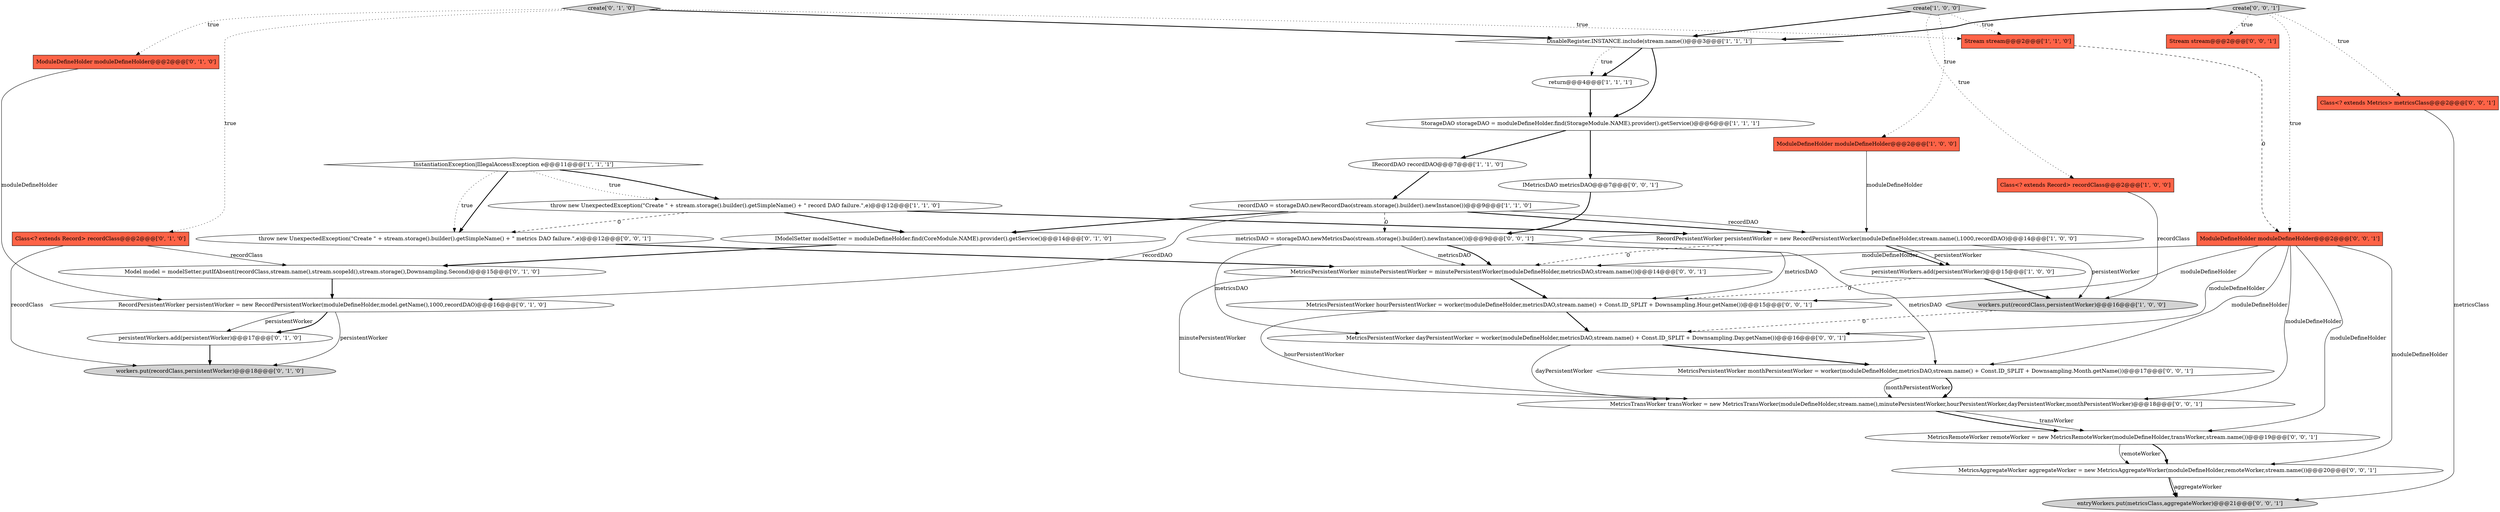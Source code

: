 digraph {
6 [style = filled, label = "DisableRegister.INSTANCE.include(stream.name())@@@3@@@['1', '1', '1']", fillcolor = white, shape = diamond image = "AAA0AAABBB1BBB"];
10 [style = filled, label = "persistentWorkers.add(persistentWorker)@@@15@@@['1', '0', '0']", fillcolor = white, shape = ellipse image = "AAA0AAABBB1BBB"];
25 [style = filled, label = "MetricsRemoteWorker remoteWorker = new MetricsRemoteWorker(moduleDefineHolder,transWorker,stream.name())@@@19@@@['0', '0', '1']", fillcolor = white, shape = ellipse image = "AAA0AAABBB3BBB"];
0 [style = filled, label = "IRecordDAO recordDAO@@@7@@@['1', '1', '0']", fillcolor = white, shape = ellipse image = "AAA0AAABBB1BBB"];
34 [style = filled, label = "MetricsPersistentWorker monthPersistentWorker = worker(moduleDefineHolder,metricsDAO,stream.name() + Const.ID_SPLIT + Downsampling.Month.getName())@@@17@@@['0', '0', '1']", fillcolor = white, shape = ellipse image = "AAA0AAABBB3BBB"];
15 [style = filled, label = "workers.put(recordClass,persistentWorker)@@@18@@@['0', '1', '0']", fillcolor = lightgray, shape = ellipse image = "AAA0AAABBB2BBB"];
32 [style = filled, label = "MetricsPersistentWorker hourPersistentWorker = worker(moduleDefineHolder,metricsDAO,stream.name() + Const.ID_SPLIT + Downsampling.Hour.getName())@@@15@@@['0', '0', '1']", fillcolor = white, shape = ellipse image = "AAA0AAABBB3BBB"];
19 [style = filled, label = "IModelSetter modelSetter = moduleDefineHolder.find(CoreModule.NAME).provider().getService()@@@14@@@['0', '1', '0']", fillcolor = white, shape = ellipse image = "AAA0AAABBB2BBB"];
16 [style = filled, label = "create['0', '1', '0']", fillcolor = lightgray, shape = diamond image = "AAA0AAABBB2BBB"];
18 [style = filled, label = "ModuleDefineHolder moduleDefineHolder@@@2@@@['0', '1', '0']", fillcolor = tomato, shape = box image = "AAA0AAABBB2BBB"];
14 [style = filled, label = "RecordPersistentWorker persistentWorker = new RecordPersistentWorker(moduleDefineHolder,model.getName(),1000,recordDAO)@@@16@@@['0', '1', '0']", fillcolor = white, shape = ellipse image = "AAA1AAABBB2BBB"];
27 [style = filled, label = "IMetricsDAO metricsDAO@@@7@@@['0', '0', '1']", fillcolor = white, shape = ellipse image = "AAA0AAABBB3BBB"];
30 [style = filled, label = "metricsDAO = storageDAO.newMetricsDao(stream.storage().builder().newInstance())@@@9@@@['0', '0', '1']", fillcolor = white, shape = ellipse image = "AAA0AAABBB3BBB"];
9 [style = filled, label = "StorageDAO storageDAO = moduleDefineHolder.find(StorageModule.NAME).provider().getService()@@@6@@@['1', '1', '1']", fillcolor = white, shape = ellipse image = "AAA0AAABBB1BBB"];
17 [style = filled, label = "Model model = modelSetter.putIfAbsent(recordClass,stream.name(),stream.scopeId(),stream.storage(),Downsampling.Second)@@@15@@@['0', '1', '0']", fillcolor = white, shape = ellipse image = "AAA1AAABBB2BBB"];
23 [style = filled, label = "MetricsPersistentWorker minutePersistentWorker = minutePersistentWorker(moduleDefineHolder,metricsDAO,stream.name())@@@14@@@['0', '0', '1']", fillcolor = white, shape = ellipse image = "AAA0AAABBB3BBB"];
5 [style = filled, label = "create['1', '0', '0']", fillcolor = lightgray, shape = diamond image = "AAA0AAABBB1BBB"];
22 [style = filled, label = "Class<? extends Metrics> metricsClass@@@2@@@['0', '0', '1']", fillcolor = tomato, shape = box image = "AAA0AAABBB3BBB"];
3 [style = filled, label = "Class<? extends Record> recordClass@@@2@@@['1', '0', '0']", fillcolor = tomato, shape = box image = "AAA0AAABBB1BBB"];
8 [style = filled, label = "recordDAO = storageDAO.newRecordDao(stream.storage().builder().newInstance())@@@9@@@['1', '1', '0']", fillcolor = white, shape = ellipse image = "AAA0AAABBB1BBB"];
36 [style = filled, label = "create['0', '0', '1']", fillcolor = lightgray, shape = diamond image = "AAA0AAABBB3BBB"];
28 [style = filled, label = "throw new UnexpectedException(\"Create \" + stream.storage().builder().getSimpleName() + \" metrics DAO failure.\",e)@@@12@@@['0', '0', '1']", fillcolor = white, shape = ellipse image = "AAA0AAABBB3BBB"];
31 [style = filled, label = "Stream stream@@@2@@@['0', '0', '1']", fillcolor = tomato, shape = box image = "AAA0AAABBB3BBB"];
24 [style = filled, label = "MetricsPersistentWorker dayPersistentWorker = worker(moduleDefineHolder,metricsDAO,stream.name() + Const.ID_SPLIT + Downsampling.Day.getName())@@@16@@@['0', '0', '1']", fillcolor = white, shape = ellipse image = "AAA0AAABBB3BBB"];
35 [style = filled, label = "ModuleDefineHolder moduleDefineHolder@@@2@@@['0', '0', '1']", fillcolor = tomato, shape = box image = "AAA0AAABBB3BBB"];
26 [style = filled, label = "MetricsAggregateWorker aggregateWorker = new MetricsAggregateWorker(moduleDefineHolder,remoteWorker,stream.name())@@@20@@@['0', '0', '1']", fillcolor = white, shape = ellipse image = "AAA0AAABBB3BBB"];
4 [style = filled, label = "ModuleDefineHolder moduleDefineHolder@@@2@@@['1', '0', '0']", fillcolor = tomato, shape = box image = "AAA0AAABBB1BBB"];
1 [style = filled, label = "workers.put(recordClass,persistentWorker)@@@16@@@['1', '0', '0']", fillcolor = lightgray, shape = ellipse image = "AAA0AAABBB1BBB"];
29 [style = filled, label = "MetricsTransWorker transWorker = new MetricsTransWorker(moduleDefineHolder,stream.name(),minutePersistentWorker,hourPersistentWorker,dayPersistentWorker,monthPersistentWorker)@@@18@@@['0', '0', '1']", fillcolor = white, shape = ellipse image = "AAA0AAABBB3BBB"];
2 [style = filled, label = "InstantiationException|IllegalAccessException e@@@11@@@['1', '1', '1']", fillcolor = white, shape = diamond image = "AAA0AAABBB1BBB"];
7 [style = filled, label = "RecordPersistentWorker persistentWorker = new RecordPersistentWorker(moduleDefineHolder,stream.name(),1000,recordDAO)@@@14@@@['1', '0', '0']", fillcolor = white, shape = ellipse image = "AAA0AAABBB1BBB"];
12 [style = filled, label = "Stream stream@@@2@@@['1', '1', '0']", fillcolor = tomato, shape = box image = "AAA0AAABBB1BBB"];
21 [style = filled, label = "Class<? extends Record> recordClass@@@2@@@['0', '1', '0']", fillcolor = tomato, shape = box image = "AAA0AAABBB2BBB"];
11 [style = filled, label = "throw new UnexpectedException(\"Create \" + stream.storage().builder().getSimpleName() + \" record DAO failure.\",e)@@@12@@@['1', '1', '0']", fillcolor = white, shape = ellipse image = "AAA0AAABBB1BBB"];
13 [style = filled, label = "return@@@4@@@['1', '1', '1']", fillcolor = white, shape = ellipse image = "AAA0AAABBB1BBB"];
20 [style = filled, label = "persistentWorkers.add(persistentWorker)@@@17@@@['0', '1', '0']", fillcolor = white, shape = ellipse image = "AAA0AAABBB2BBB"];
33 [style = filled, label = "entryWorkers.put(metricsClass,aggregateWorker)@@@21@@@['0', '0', '1']", fillcolor = lightgray, shape = ellipse image = "AAA0AAABBB3BBB"];
23->29 [style = solid, label="minutePersistentWorker"];
10->32 [style = dashed, label="0"];
21->17 [style = solid, label="recordClass"];
7->1 [style = solid, label="persistentWorker"];
2->11 [style = dotted, label="true"];
36->35 [style = dotted, label="true"];
29->25 [style = solid, label="transWorker"];
1->24 [style = dashed, label="0"];
23->32 [style = bold, label=""];
14->20 [style = solid, label="persistentWorker"];
3->1 [style = solid, label="recordClass"];
24->34 [style = bold, label=""];
30->23 [style = solid, label="metricsDAO"];
35->29 [style = solid, label="moduleDefineHolder"];
35->26 [style = solid, label="moduleDefineHolder"];
36->22 [style = dotted, label="true"];
7->10 [style = bold, label=""];
9->27 [style = bold, label=""];
2->11 [style = bold, label=""];
5->3 [style = dotted, label="true"];
36->31 [style = dotted, label="true"];
36->6 [style = bold, label=""];
26->33 [style = solid, label="aggregateWorker"];
35->25 [style = solid, label="moduleDefineHolder"];
20->15 [style = bold, label=""];
16->18 [style = dotted, label="true"];
25->26 [style = bold, label=""];
25->26 [style = solid, label="remoteWorker"];
22->33 [style = solid, label="metricsClass"];
4->7 [style = solid, label="moduleDefineHolder"];
5->4 [style = dotted, label="true"];
30->32 [style = solid, label="metricsDAO"];
6->13 [style = bold, label=""];
9->0 [style = bold, label=""];
5->12 [style = dotted, label="true"];
0->8 [style = bold, label=""];
17->14 [style = bold, label=""];
28->23 [style = bold, label=""];
26->33 [style = bold, label=""];
2->28 [style = bold, label=""];
29->25 [style = bold, label=""];
35->32 [style = solid, label="moduleDefineHolder"];
11->7 [style = bold, label=""];
6->9 [style = bold, label=""];
8->14 [style = solid, label="recordDAO"];
8->7 [style = solid, label="recordDAO"];
6->13 [style = dotted, label="true"];
30->34 [style = solid, label="metricsDAO"];
10->1 [style = bold, label=""];
35->23 [style = solid, label="moduleDefineHolder"];
34->29 [style = solid, label="monthPersistentWorker"];
16->12 [style = dotted, label="true"];
2->28 [style = dotted, label="true"];
8->30 [style = dashed, label="0"];
7->23 [style = dashed, label="0"];
30->24 [style = solid, label="metricsDAO"];
11->19 [style = bold, label=""];
19->17 [style = bold, label=""];
30->23 [style = bold, label=""];
27->30 [style = bold, label=""];
16->21 [style = dotted, label="true"];
16->6 [style = bold, label=""];
21->15 [style = solid, label="recordClass"];
35->24 [style = solid, label="moduleDefineHolder"];
14->15 [style = solid, label="persistentWorker"];
12->35 [style = dashed, label="0"];
8->7 [style = bold, label=""];
35->34 [style = solid, label="moduleDefineHolder"];
13->9 [style = bold, label=""];
34->29 [style = bold, label=""];
7->10 [style = solid, label="persistentWorker"];
32->29 [style = solid, label="hourPersistentWorker"];
18->14 [style = solid, label="moduleDefineHolder"];
24->29 [style = solid, label="dayPersistentWorker"];
11->28 [style = dashed, label="0"];
14->20 [style = bold, label=""];
5->6 [style = bold, label=""];
8->19 [style = bold, label=""];
32->24 [style = bold, label=""];
}
